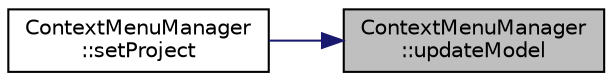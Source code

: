 digraph "ContextMenuManager::updateModel"
{
 // LATEX_PDF_SIZE
  edge [fontname="Helvetica",fontsize="10",labelfontname="Helvetica",labelfontsize="10"];
  node [fontname="Helvetica",fontsize="10",shape=record];
  rankdir="RL";
  Node1 [label="ContextMenuManager\l::updateModel",height=0.2,width=0.4,color="black", fillcolor="grey75", style="filled", fontcolor="black",tooltip=" "];
  Node1 -> Node2 [dir="back",color="midnightblue",fontsize="10",style="solid",fontname="Helvetica"];
  Node2 [label="ContextMenuManager\l::setProject",height=0.2,width=0.4,color="black", fillcolor="white", style="filled",URL="$class_context_menu_manager.html#afee82226d8b74d2bd56c575f7c6f10a4",tooltip=" "];
}
